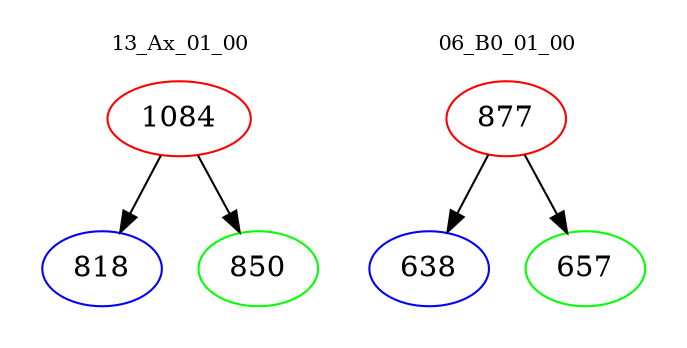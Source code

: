 digraph{
subgraph cluster_0 {
color = white
label = "13_Ax_01_00";
fontsize=10;
T0_1084 [label="1084", color="red"]
T0_1084 -> T0_818 [color="black"]
T0_818 [label="818", color="blue"]
T0_1084 -> T0_850 [color="black"]
T0_850 [label="850", color="green"]
}
subgraph cluster_1 {
color = white
label = "06_B0_01_00";
fontsize=10;
T1_877 [label="877", color="red"]
T1_877 -> T1_638 [color="black"]
T1_638 [label="638", color="blue"]
T1_877 -> T1_657 [color="black"]
T1_657 [label="657", color="green"]
}
}
